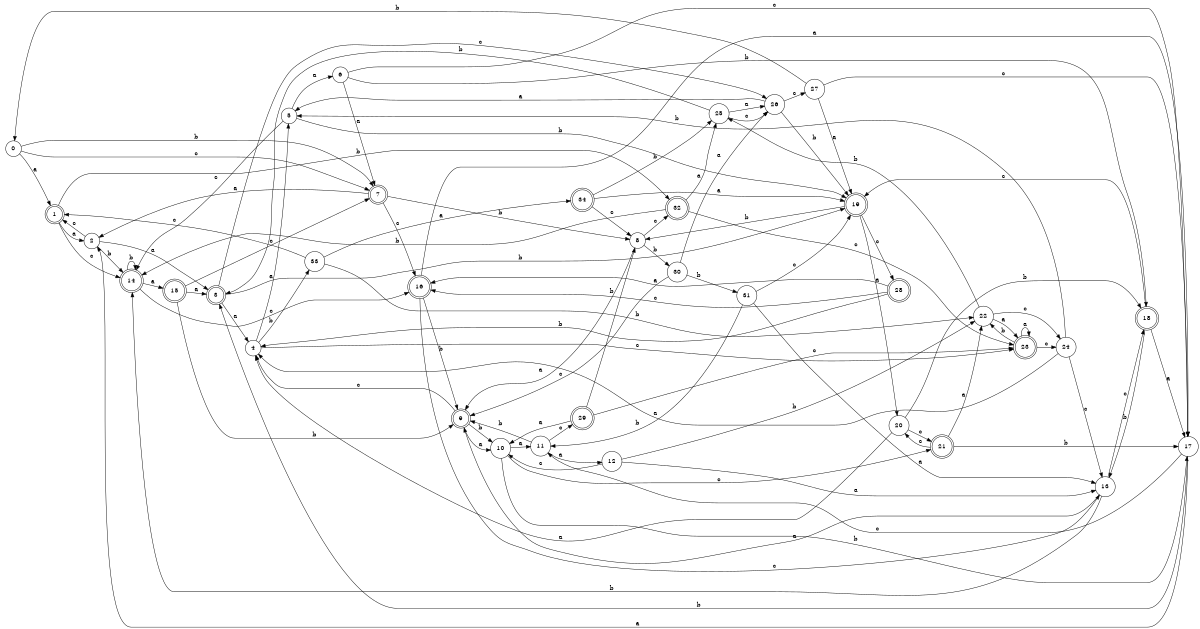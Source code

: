 digraph n28_10 {
__start0 [label="" shape="none"];

rankdir=LR;
size="8,5";

s0 [style="filled", color="black", fillcolor="white" shape="circle", label="0"];
s1 [style="rounded,filled", color="black", fillcolor="white" shape="doublecircle", label="1"];
s2 [style="filled", color="black", fillcolor="white" shape="circle", label="2"];
s3 [style="rounded,filled", color="black", fillcolor="white" shape="doublecircle", label="3"];
s4 [style="filled", color="black", fillcolor="white" shape="circle", label="4"];
s5 [style="filled", color="black", fillcolor="white" shape="circle", label="5"];
s6 [style="filled", color="black", fillcolor="white" shape="circle", label="6"];
s7 [style="rounded,filled", color="black", fillcolor="white" shape="doublecircle", label="7"];
s8 [style="filled", color="black", fillcolor="white" shape="circle", label="8"];
s9 [style="rounded,filled", color="black", fillcolor="white" shape="doublecircle", label="9"];
s10 [style="filled", color="black", fillcolor="white" shape="circle", label="10"];
s11 [style="filled", color="black", fillcolor="white" shape="circle", label="11"];
s12 [style="filled", color="black", fillcolor="white" shape="circle", label="12"];
s13 [style="filled", color="black", fillcolor="white" shape="circle", label="13"];
s14 [style="rounded,filled", color="black", fillcolor="white" shape="doublecircle", label="14"];
s15 [style="rounded,filled", color="black", fillcolor="white" shape="doublecircle", label="15"];
s16 [style="rounded,filled", color="black", fillcolor="white" shape="doublecircle", label="16"];
s17 [style="filled", color="black", fillcolor="white" shape="circle", label="17"];
s18 [style="rounded,filled", color="black", fillcolor="white" shape="doublecircle", label="18"];
s19 [style="rounded,filled", color="black", fillcolor="white" shape="doublecircle", label="19"];
s20 [style="filled", color="black", fillcolor="white" shape="circle", label="20"];
s21 [style="rounded,filled", color="black", fillcolor="white" shape="doublecircle", label="21"];
s22 [style="filled", color="black", fillcolor="white" shape="circle", label="22"];
s23 [style="rounded,filled", color="black", fillcolor="white" shape="doublecircle", label="23"];
s24 [style="filled", color="black", fillcolor="white" shape="circle", label="24"];
s25 [style="filled", color="black", fillcolor="white" shape="circle", label="25"];
s26 [style="filled", color="black", fillcolor="white" shape="circle", label="26"];
s27 [style="filled", color="black", fillcolor="white" shape="circle", label="27"];
s28 [style="rounded,filled", color="black", fillcolor="white" shape="doublecircle", label="28"];
s29 [style="rounded,filled", color="black", fillcolor="white" shape="doublecircle", label="29"];
s30 [style="filled", color="black", fillcolor="white" shape="circle", label="30"];
s31 [style="filled", color="black", fillcolor="white" shape="circle", label="31"];
s32 [style="rounded,filled", color="black", fillcolor="white" shape="doublecircle", label="32"];
s33 [style="filled", color="black", fillcolor="white" shape="circle", label="33"];
s34 [style="rounded,filled", color="black", fillcolor="white" shape="doublecircle", label="34"];
s0 -> s1 [label="a"];
s0 -> s7 [label="b"];
s0 -> s7 [label="c"];
s1 -> s2 [label="a"];
s1 -> s32 [label="b"];
s1 -> s14 [label="c"];
s2 -> s3 [label="a"];
s2 -> s14 [label="b"];
s2 -> s1 [label="c"];
s3 -> s4 [label="a"];
s3 -> s19 [label="b"];
s3 -> s26 [label="c"];
s4 -> s5 [label="a"];
s4 -> s33 [label="b"];
s4 -> s23 [label="c"];
s5 -> s6 [label="a"];
s5 -> s19 [label="b"];
s5 -> s14 [label="c"];
s6 -> s7 [label="a"];
s6 -> s18 [label="b"];
s6 -> s17 [label="c"];
s7 -> s2 [label="a"];
s7 -> s8 [label="b"];
s7 -> s16 [label="c"];
s8 -> s9 [label="a"];
s8 -> s30 [label="b"];
s8 -> s32 [label="c"];
s9 -> s10 [label="a"];
s9 -> s10 [label="b"];
s9 -> s4 [label="c"];
s10 -> s11 [label="a"];
s10 -> s17 [label="b"];
s10 -> s21 [label="c"];
s11 -> s12 [label="a"];
s11 -> s9 [label="b"];
s11 -> s29 [label="c"];
s12 -> s13 [label="a"];
s12 -> s22 [label="b"];
s12 -> s10 [label="c"];
s13 -> s9 [label="a"];
s13 -> s14 [label="b"];
s13 -> s18 [label="c"];
s14 -> s15 [label="a"];
s14 -> s14 [label="b"];
s14 -> s16 [label="c"];
s15 -> s3 [label="a"];
s15 -> s9 [label="b"];
s15 -> s7 [label="c"];
s16 -> s17 [label="a"];
s16 -> s9 [label="b"];
s16 -> s13 [label="c"];
s17 -> s2 [label="a"];
s17 -> s3 [label="b"];
s17 -> s11 [label="c"];
s18 -> s17 [label="a"];
s18 -> s13 [label="b"];
s18 -> s19 [label="c"];
s19 -> s20 [label="a"];
s19 -> s8 [label="b"];
s19 -> s28 [label="c"];
s20 -> s4 [label="a"];
s20 -> s18 [label="b"];
s20 -> s21 [label="c"];
s21 -> s22 [label="a"];
s21 -> s17 [label="b"];
s21 -> s20 [label="c"];
s22 -> s23 [label="a"];
s22 -> s25 [label="b"];
s22 -> s24 [label="c"];
s23 -> s23 [label="a"];
s23 -> s22 [label="b"];
s23 -> s24 [label="c"];
s24 -> s4 [label="a"];
s24 -> s5 [label="b"];
s24 -> s13 [label="c"];
s25 -> s26 [label="a"];
s25 -> s3 [label="b"];
s25 -> s26 [label="c"];
s26 -> s5 [label="a"];
s26 -> s19 [label="b"];
s26 -> s27 [label="c"];
s27 -> s19 [label="a"];
s27 -> s0 [label="b"];
s27 -> s17 [label="c"];
s28 -> s16 [label="a"];
s28 -> s4 [label="b"];
s28 -> s16 [label="c"];
s29 -> s10 [label="a"];
s29 -> s8 [label="b"];
s29 -> s23 [label="c"];
s30 -> s26 [label="a"];
s30 -> s31 [label="b"];
s30 -> s9 [label="c"];
s31 -> s13 [label="a"];
s31 -> s11 [label="b"];
s31 -> s19 [label="c"];
s32 -> s25 [label="a"];
s32 -> s14 [label="b"];
s32 -> s23 [label="c"];
s33 -> s34 [label="a"];
s33 -> s22 [label="b"];
s33 -> s1 [label="c"];
s34 -> s19 [label="a"];
s34 -> s25 [label="b"];
s34 -> s8 [label="c"];

}